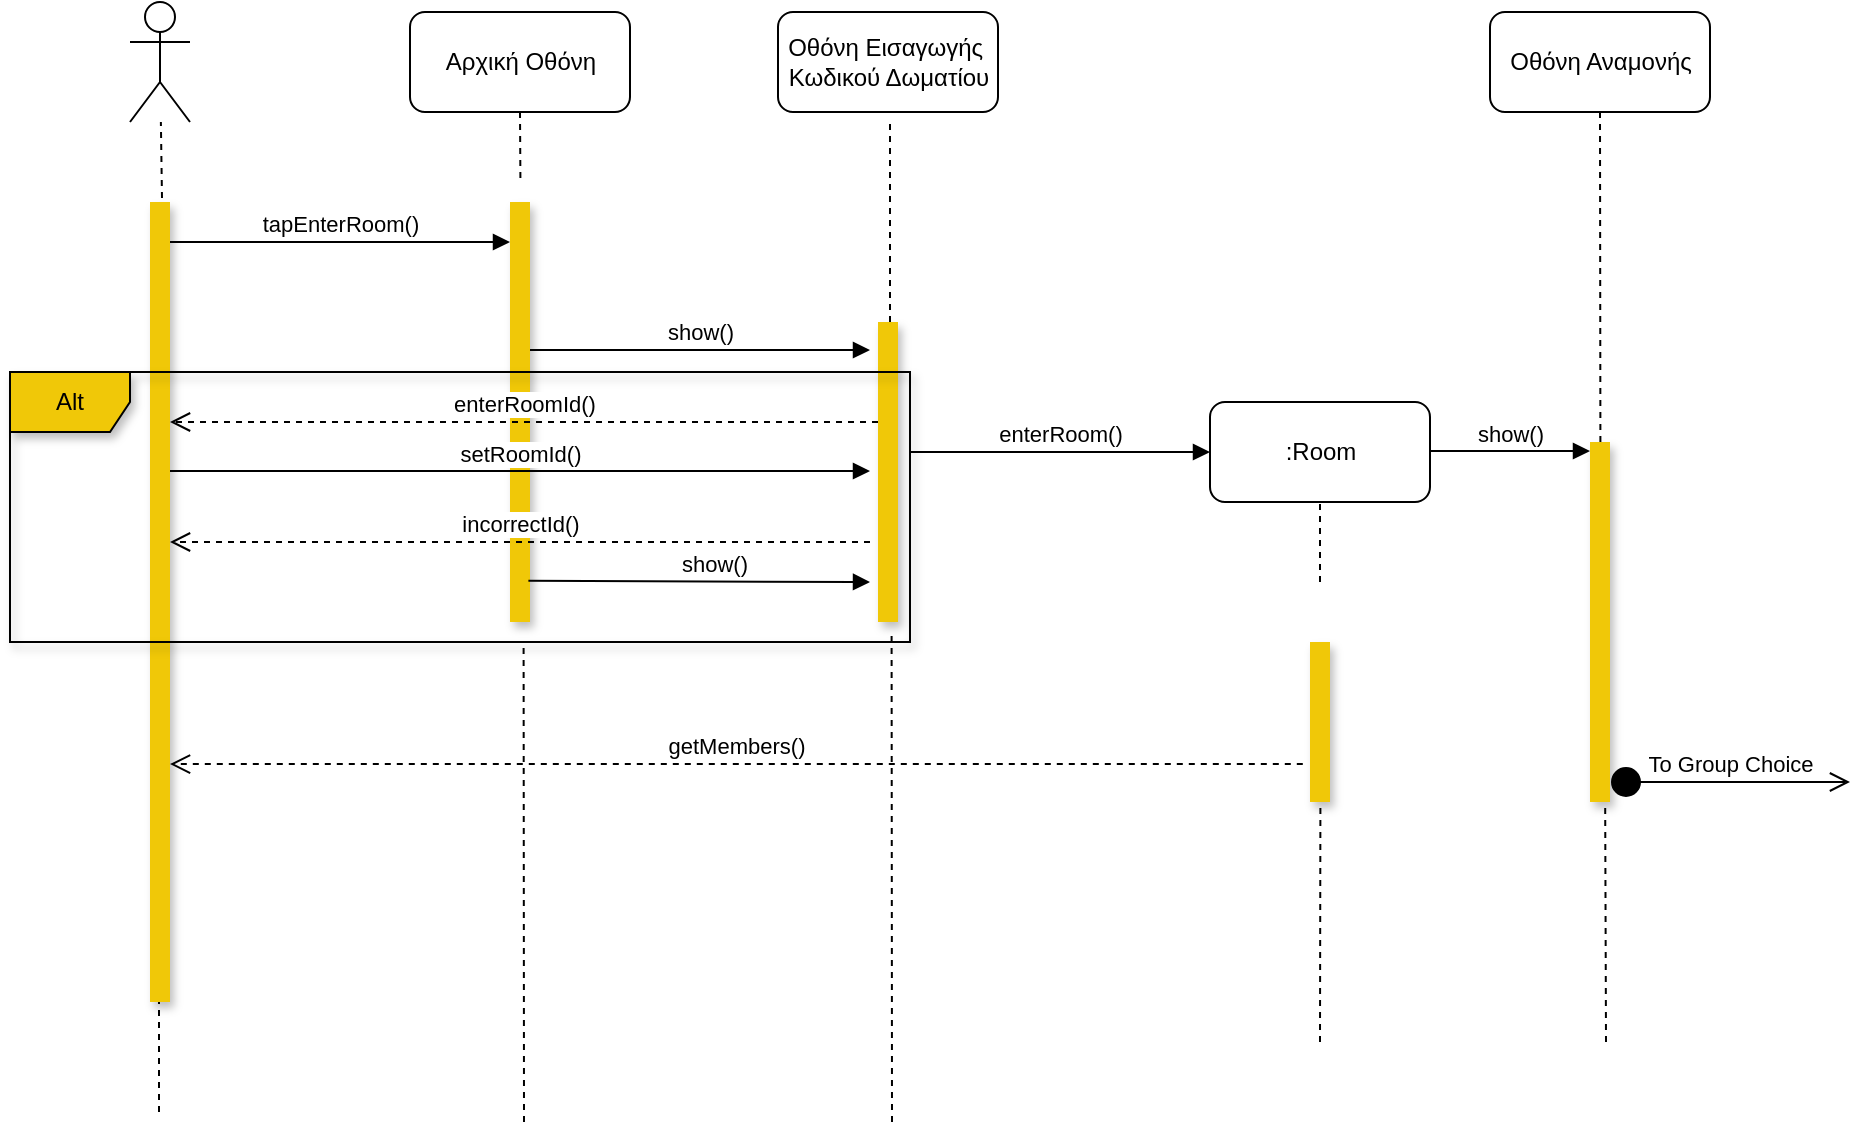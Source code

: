 <mxfile version="18.0.3" type="device"><diagram id="nGH1iRxEBhMRE1kEigb5" name="Page-1"><mxGraphModel dx="1038" dy="579" grid="1" gridSize="10" guides="1" tooltips="1" connect="1" arrows="1" fold="1" page="1" pageScale="1" pageWidth="1169" pageHeight="827" math="0" shadow="0"><root><mxCell id="0"/><mxCell id="1" parent="0"/><mxCell id="WHAknwZfYUfg1AYt9ADG-1" value="" style="shape=umlActor;verticalLabelPosition=bottom;verticalAlign=top;html=1;" vertex="1" parent="1"><mxGeometry x="90" y="40" width="30" height="60" as="geometry"/></mxCell><mxCell id="WHAknwZfYUfg1AYt9ADG-2" value="" style="html=1;points=[];perimeter=orthogonalPerimeter;fillColor=#F0C808;strokeColor=none;rounded=0;shadow=1;" vertex="1" parent="1"><mxGeometry x="100" y="140" width="10" height="400" as="geometry"/></mxCell><mxCell id="WHAknwZfYUfg1AYt9ADG-5" value="" style="endArrow=none;dashed=1;html=1;rounded=0;exitX=0.6;exitY=-0.005;exitDx=0;exitDy=0;exitPerimeter=0;" edge="1" parent="1" source="WHAknwZfYUfg1AYt9ADG-2" target="WHAknwZfYUfg1AYt9ADG-1"><mxGeometry width="50" height="50" relative="1" as="geometry"><mxPoint x="390" y="320" as="sourcePoint"/><mxPoint x="100" y="130" as="targetPoint"/></mxGeometry></mxCell><mxCell id="WHAknwZfYUfg1AYt9ADG-9" value="Αρχική Οθόνη" style="html=1;fillColor=#FFFFFF;rounded=1;glass=0;shadow=0;sketch=0;" vertex="1" parent="1"><mxGeometry x="230" y="45" width="110" height="50" as="geometry"/></mxCell><mxCell id="WHAknwZfYUfg1AYt9ADG-11" value="" style="html=1;points=[];perimeter=orthogonalPerimeter;rounded=0;shadow=1;glass=0;sketch=0;fillColor=#F0C808;strokeColor=none;" vertex="1" parent="1"><mxGeometry x="280" y="140" width="10" height="210" as="geometry"/></mxCell><mxCell id="WHAknwZfYUfg1AYt9ADG-13" value="" style="endArrow=none;dashed=1;html=1;rounded=0;entryX=0.5;entryY=1;entryDx=0;entryDy=0;exitX=0.52;exitY=-0.057;exitDx=0;exitDy=0;exitPerimeter=0;" edge="1" parent="1" source="WHAknwZfYUfg1AYt9ADG-11" target="WHAknwZfYUfg1AYt9ADG-9"><mxGeometry width="50" height="50" relative="1" as="geometry"><mxPoint x="250" y="150" as="sourcePoint"/><mxPoint x="300" y="100" as="targetPoint"/></mxGeometry></mxCell><mxCell id="WHAknwZfYUfg1AYt9ADG-14" value="Οθόνη Εισαγωγής&amp;nbsp;&lt;br&gt;Κωδικού Δωματίου" style="html=1;rounded=1;shadow=0;glass=0;sketch=0;fillColor=#FFFFFF;" vertex="1" parent="1"><mxGeometry x="414" y="45" width="110" height="50" as="geometry"/></mxCell><mxCell id="WHAknwZfYUfg1AYt9ADG-15" value="" style="html=1;points=[];perimeter=orthogonalPerimeter;rounded=0;shadow=1;glass=0;sketch=0;fillColor=#F0C808;strokeColor=none;" vertex="1" parent="1"><mxGeometry x="464" y="200" width="10" height="150" as="geometry"/></mxCell><mxCell id="WHAknwZfYUfg1AYt9ADG-16" value="" style="endArrow=none;dashed=1;html=1;rounded=0;" edge="1" parent="1"><mxGeometry width="50" height="50" relative="1" as="geometry"><mxPoint x="470" y="200" as="sourcePoint"/><mxPoint x="470" y="100" as="targetPoint"/></mxGeometry></mxCell><mxCell id="WHAknwZfYUfg1AYt9ADG-17" value=":Room" style="html=1;rounded=1;shadow=0;glass=0;sketch=0;fillColor=#FFFFFF;" vertex="1" parent="1"><mxGeometry x="630" y="240" width="110" height="50" as="geometry"/></mxCell><mxCell id="WHAknwZfYUfg1AYt9ADG-18" value="tapEnterRoom()" style="html=1;verticalAlign=bottom;endArrow=block;rounded=0;" edge="1" parent="1"><mxGeometry width="80" relative="1" as="geometry"><mxPoint x="110" y="160" as="sourcePoint"/><mxPoint x="280" y="160" as="targetPoint"/></mxGeometry></mxCell><mxCell id="WHAknwZfYUfg1AYt9ADG-20" value="show()" style="html=1;verticalAlign=bottom;endArrow=block;rounded=0;" edge="1" parent="1"><mxGeometry width="80" relative="1" as="geometry"><mxPoint x="290" y="214" as="sourcePoint"/><mxPoint x="460" y="214" as="targetPoint"/></mxGeometry></mxCell><mxCell id="WHAknwZfYUfg1AYt9ADG-21" value="enterRoomId()" style="html=1;verticalAlign=bottom;endArrow=open;dashed=1;endSize=8;rounded=0;" edge="1" parent="1"><mxGeometry relative="1" as="geometry"><mxPoint x="464" y="250" as="sourcePoint"/><mxPoint x="110" y="250" as="targetPoint"/></mxGeometry></mxCell><mxCell id="WHAknwZfYUfg1AYt9ADG-22" value="setRoomId()" style="html=1;verticalAlign=bottom;endArrow=block;rounded=0;" edge="1" parent="1"><mxGeometry width="80" relative="1" as="geometry"><mxPoint x="110" y="274.5" as="sourcePoint"/><mxPoint x="460" y="274.5" as="targetPoint"/></mxGeometry></mxCell><mxCell id="WHAknwZfYUfg1AYt9ADG-23" value="" style="endArrow=none;dashed=1;html=1;rounded=0;entryX=0.68;entryY=1.048;entryDx=0;entryDy=0;entryPerimeter=0;" edge="1" parent="1" target="WHAknwZfYUfg1AYt9ADG-11"><mxGeometry width="50" height="50" relative="1" as="geometry"><mxPoint x="287" y="600" as="sourcePoint"/><mxPoint x="285" y="230" as="targetPoint"/></mxGeometry></mxCell><mxCell id="WHAknwZfYUfg1AYt9ADG-24" value="" style="endArrow=none;dashed=1;html=1;rounded=0;entryX=0.68;entryY=1.038;entryDx=0;entryDy=0;entryPerimeter=0;" edge="1" parent="1" target="WHAknwZfYUfg1AYt9ADG-15"><mxGeometry width="50" height="50" relative="1" as="geometry"><mxPoint x="471" y="600" as="sourcePoint"/><mxPoint x="470" y="310" as="targetPoint"/></mxGeometry></mxCell><mxCell id="WHAknwZfYUfg1AYt9ADG-25" value="" style="endArrow=none;dashed=1;html=1;rounded=0;" edge="1" parent="1"><mxGeometry width="50" height="50" relative="1" as="geometry"><mxPoint x="104.5" y="595" as="sourcePoint"/><mxPoint x="104.5" y="540" as="targetPoint"/></mxGeometry></mxCell><mxCell id="WHAknwZfYUfg1AYt9ADG-26" value="Οθόνη Αναμονής" style="html=1;rounded=1;shadow=0;glass=0;sketch=0;fillColor=#FFFFFF;" vertex="1" parent="1"><mxGeometry x="770" y="45" width="110" height="50" as="geometry"/></mxCell><mxCell id="WHAknwZfYUfg1AYt9ADG-27" value="enterRoom()" style="html=1;verticalAlign=bottom;endArrow=block;rounded=0;entryX=0;entryY=0.5;entryDx=0;entryDy=0;" edge="1" parent="1" target="WHAknwZfYUfg1AYt9ADG-17"><mxGeometry width="80" relative="1" as="geometry"><mxPoint x="480" y="265" as="sourcePoint"/><mxPoint x="554" y="249.5" as="targetPoint"/></mxGeometry></mxCell><mxCell id="WHAknwZfYUfg1AYt9ADG-28" value="" style="html=1;points=[];perimeter=orthogonalPerimeter;rounded=0;shadow=1;glass=0;sketch=0;fillColor=#F0C808;strokeColor=none;" vertex="1" parent="1"><mxGeometry x="820" y="260" width="10" height="180" as="geometry"/></mxCell><mxCell id="WHAknwZfYUfg1AYt9ADG-29" value="" style="endArrow=none;dashed=1;html=1;rounded=0;exitX=0.52;exitY=0;exitDx=0;exitDy=0;exitPerimeter=0;entryX=0.5;entryY=1;entryDx=0;entryDy=0;" edge="1" parent="1" source="WHAknwZfYUfg1AYt9ADG-28" target="WHAknwZfYUfg1AYt9ADG-26"><mxGeometry width="50" height="50" relative="1" as="geometry"><mxPoint x="780" y="160" as="sourcePoint"/><mxPoint x="825" y="100" as="targetPoint"/></mxGeometry></mxCell><mxCell id="WHAknwZfYUfg1AYt9ADG-30" value="show()" style="html=1;verticalAlign=bottom;endArrow=block;rounded=0;" edge="1" parent="1"><mxGeometry width="80" relative="1" as="geometry"><mxPoint x="740" y="264.5" as="sourcePoint"/><mxPoint x="820" y="264.5" as="targetPoint"/></mxGeometry></mxCell><mxCell id="WHAknwZfYUfg1AYt9ADG-31" value="" style="endArrow=none;dashed=1;html=1;rounded=0;entryX=0.76;entryY=1.016;entryDx=0;entryDy=0;entryPerimeter=0;" edge="1" parent="1" target="WHAknwZfYUfg1AYt9ADG-28"><mxGeometry width="50" height="50" relative="1" as="geometry"><mxPoint x="828" y="560" as="sourcePoint"/><mxPoint x="830" y="330" as="targetPoint"/></mxGeometry></mxCell><mxCell id="WHAknwZfYUfg1AYt9ADG-32" value="" style="html=1;points=[];perimeter=orthogonalPerimeter;rounded=0;shadow=1;glass=0;sketch=0;fillColor=#F0C808;strokeColor=none;" vertex="1" parent="1"><mxGeometry x="680" y="360" width="10" height="80" as="geometry"/></mxCell><mxCell id="WHAknwZfYUfg1AYt9ADG-33" value="" style="endArrow=none;dashed=1;html=1;rounded=0;entryX=0.5;entryY=1;entryDx=0;entryDy=0;" edge="1" parent="1" target="WHAknwZfYUfg1AYt9ADG-17"><mxGeometry width="50" height="50" relative="1" as="geometry"><mxPoint x="685" y="330" as="sourcePoint"/><mxPoint x="690" y="290" as="targetPoint"/></mxGeometry></mxCell><mxCell id="WHAknwZfYUfg1AYt9ADG-34" value="" style="endArrow=none;dashed=1;html=1;rounded=0;entryX=0.52;entryY=1.033;entryDx=0;entryDy=0;entryPerimeter=0;" edge="1" parent="1" target="WHAknwZfYUfg1AYt9ADG-32"><mxGeometry width="50" height="50" relative="1" as="geometry"><mxPoint x="685" y="560" as="sourcePoint"/><mxPoint x="690" y="430" as="targetPoint"/></mxGeometry></mxCell><mxCell id="WHAknwZfYUfg1AYt9ADG-35" value="To Group Choice" style="html=1;verticalAlign=bottom;startArrow=circle;startFill=1;endArrow=open;startSize=6;endSize=8;rounded=0;" edge="1" parent="1"><mxGeometry width="80" relative="1" as="geometry"><mxPoint x="830" y="430" as="sourcePoint"/><mxPoint x="950" y="430" as="targetPoint"/><Array as="points"><mxPoint x="890" y="430"/></Array><mxPoint as="offset"/></mxGeometry></mxCell><mxCell id="WHAknwZfYUfg1AYt9ADG-38" value="getMembers()" style="html=1;verticalAlign=bottom;endArrow=open;dashed=1;endSize=8;rounded=0;exitX=-0.36;exitY=0.763;exitDx=0;exitDy=0;exitPerimeter=0;" edge="1" parent="1" source="WHAknwZfYUfg1AYt9ADG-32" target="WHAknwZfYUfg1AYt9ADG-2"><mxGeometry relative="1" as="geometry"><mxPoint x="680" y="369.5" as="sourcePoint"/><mxPoint x="110" y="370" as="targetPoint"/></mxGeometry></mxCell><mxCell id="WHAknwZfYUfg1AYt9ADG-39" value="Alt" style="shape=umlFrame;whiteSpace=wrap;html=1;rounded=0;shadow=1;glass=0;sketch=0;fillColor=#F0C808;" vertex="1" parent="1"><mxGeometry x="30" y="225" width="450" height="135" as="geometry"/></mxCell><mxCell id="WHAknwZfYUfg1AYt9ADG-41" value="incorrectId()" style="html=1;verticalAlign=bottom;endArrow=open;dashed=1;endSize=8;rounded=0;" edge="1" parent="1" target="WHAknwZfYUfg1AYt9ADG-2"><mxGeometry relative="1" as="geometry"><mxPoint x="460" y="310" as="sourcePoint"/><mxPoint x="380" y="290" as="targetPoint"/></mxGeometry></mxCell><mxCell id="WHAknwZfYUfg1AYt9ADG-42" value="show()" style="html=1;verticalAlign=bottom;endArrow=block;rounded=0;exitX=0.92;exitY=0.902;exitDx=0;exitDy=0;exitPerimeter=0;" edge="1" parent="1" source="WHAknwZfYUfg1AYt9ADG-11"><mxGeometry x="0.086" width="80" relative="1" as="geometry"><mxPoint x="300" y="330" as="sourcePoint"/><mxPoint x="460" y="330" as="targetPoint"/><Array as="points"/><mxPoint as="offset"/></mxGeometry></mxCell></root></mxGraphModel></diagram></mxfile>